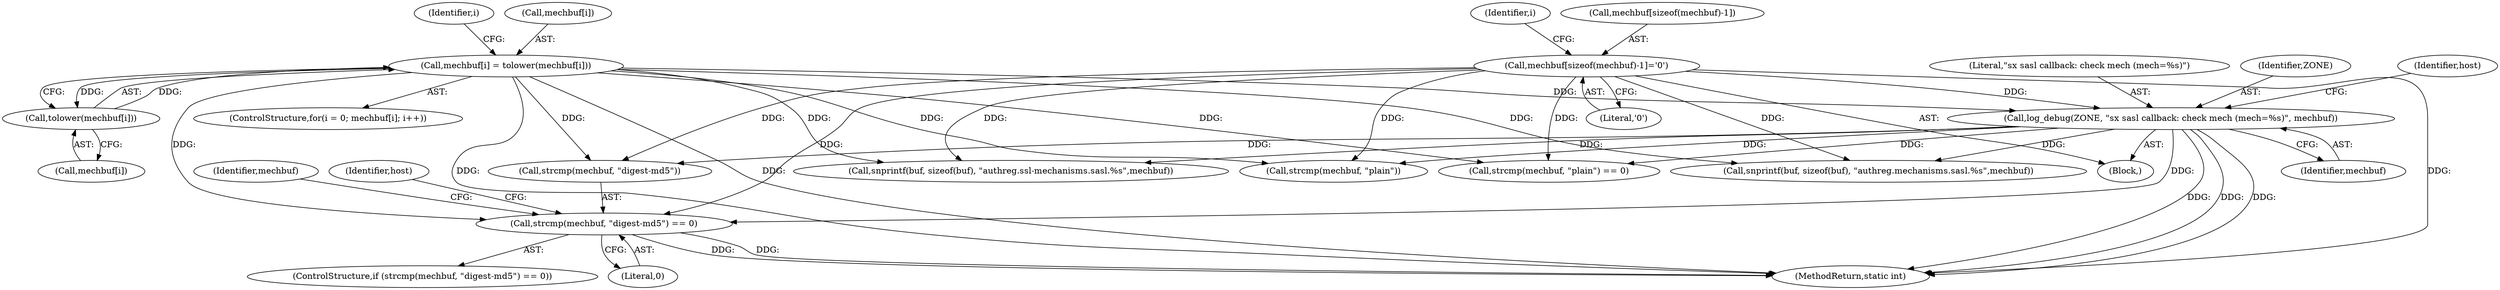 digraph "0_jabberd2_8416ae54ecefa670534f27a31db71d048b9c7f16@API" {
"1000650" [label="(Call,strcmp(mechbuf, \"digest-md5\") == 0)"];
"1000620" [label="(Call,log_debug(ZONE, \"sx sasl callback: check mech (mech=%s)\", mechbuf))"];
"1000612" [label="(Call,mechbuf[i] = tolower(mechbuf[i]))"];
"1000616" [label="(Call,tolower(mechbuf[i]))"];
"1000595" [label="(Call,mechbuf[sizeof(mechbuf)-1]='\0')"];
"1000611" [label="(Identifier,i)"];
"1000605" [label="(Identifier,i)"];
"1000622" [label="(Literal,\"sx sasl callback: check mech (mech=%s)\")"];
"1000651" [label="(Call,strcmp(mechbuf, \"digest-md5\"))"];
"1000621" [label="(Identifier,ZONE)"];
"1000731" [label="(Call,snprintf(buf, sizeof(buf), \"authreg.mechanisms.sasl.%s\",mechbuf))"];
"1000603" [label="(ControlStructure,for(i = 0; mechbuf[i]; i++))"];
"1000623" [label="(Identifier,mechbuf)"];
"1000650" [label="(Call,strcmp(mechbuf, \"digest-md5\") == 0)"];
"1000649" [label="(ControlStructure,if (strcmp(mechbuf, \"digest-md5\") == 0))"];
"1000617" [label="(Call,mechbuf[i])"];
"1000616" [label="(Call,tolower(mechbuf[i]))"];
"1000613" [label="(Call,mechbuf[i])"];
"1000670" [label="(Identifier,mechbuf)"];
"1000701" [label="(Call,snprintf(buf, sizeof(buf), \"authreg.ssl-mechanisms.sasl.%s\",mechbuf))"];
"1000620" [label="(Call,log_debug(ZONE, \"sx sasl callback: check mech (mech=%s)\", mechbuf))"];
"1000669" [label="(Call,strcmp(mechbuf, \"plain\"))"];
"1000595" [label="(Call,mechbuf[sizeof(mechbuf)-1]='\0')"];
"1000625" [label="(Identifier,host)"];
"1000596" [label="(Call,mechbuf[sizeof(mechbuf)-1])"];
"1000668" [label="(Call,strcmp(mechbuf, \"plain\") == 0)"];
"1000602" [label="(Literal,'\0')"];
"1000660" [label="(Identifier,host)"];
"1000612" [label="(Call,mechbuf[i] = tolower(mechbuf[i]))"];
"1000167" [label="(Block,)"];
"1000654" [label="(Literal,0)"];
"1000766" [label="(MethodReturn,static int)"];
"1000650" -> "1000649"  [label="AST: "];
"1000650" -> "1000654"  [label="CFG: "];
"1000651" -> "1000650"  [label="AST: "];
"1000654" -> "1000650"  [label="AST: "];
"1000660" -> "1000650"  [label="CFG: "];
"1000670" -> "1000650"  [label="CFG: "];
"1000650" -> "1000766"  [label="DDG: "];
"1000650" -> "1000766"  [label="DDG: "];
"1000620" -> "1000650"  [label="DDG: "];
"1000612" -> "1000650"  [label="DDG: "];
"1000595" -> "1000650"  [label="DDG: "];
"1000620" -> "1000167"  [label="AST: "];
"1000620" -> "1000623"  [label="CFG: "];
"1000621" -> "1000620"  [label="AST: "];
"1000622" -> "1000620"  [label="AST: "];
"1000623" -> "1000620"  [label="AST: "];
"1000625" -> "1000620"  [label="CFG: "];
"1000620" -> "1000766"  [label="DDG: "];
"1000620" -> "1000766"  [label="DDG: "];
"1000620" -> "1000766"  [label="DDG: "];
"1000612" -> "1000620"  [label="DDG: "];
"1000595" -> "1000620"  [label="DDG: "];
"1000620" -> "1000651"  [label="DDG: "];
"1000620" -> "1000668"  [label="DDG: "];
"1000620" -> "1000669"  [label="DDG: "];
"1000620" -> "1000701"  [label="DDG: "];
"1000620" -> "1000731"  [label="DDG: "];
"1000612" -> "1000603"  [label="AST: "];
"1000612" -> "1000616"  [label="CFG: "];
"1000613" -> "1000612"  [label="AST: "];
"1000616" -> "1000612"  [label="AST: "];
"1000611" -> "1000612"  [label="CFG: "];
"1000612" -> "1000766"  [label="DDG: "];
"1000612" -> "1000766"  [label="DDG: "];
"1000616" -> "1000612"  [label="DDG: "];
"1000612" -> "1000616"  [label="DDG: "];
"1000612" -> "1000651"  [label="DDG: "];
"1000612" -> "1000668"  [label="DDG: "];
"1000612" -> "1000669"  [label="DDG: "];
"1000612" -> "1000701"  [label="DDG: "];
"1000612" -> "1000731"  [label="DDG: "];
"1000616" -> "1000617"  [label="CFG: "];
"1000617" -> "1000616"  [label="AST: "];
"1000595" -> "1000167"  [label="AST: "];
"1000595" -> "1000602"  [label="CFG: "];
"1000596" -> "1000595"  [label="AST: "];
"1000602" -> "1000595"  [label="AST: "];
"1000605" -> "1000595"  [label="CFG: "];
"1000595" -> "1000766"  [label="DDG: "];
"1000595" -> "1000651"  [label="DDG: "];
"1000595" -> "1000668"  [label="DDG: "];
"1000595" -> "1000669"  [label="DDG: "];
"1000595" -> "1000701"  [label="DDG: "];
"1000595" -> "1000731"  [label="DDG: "];
}

